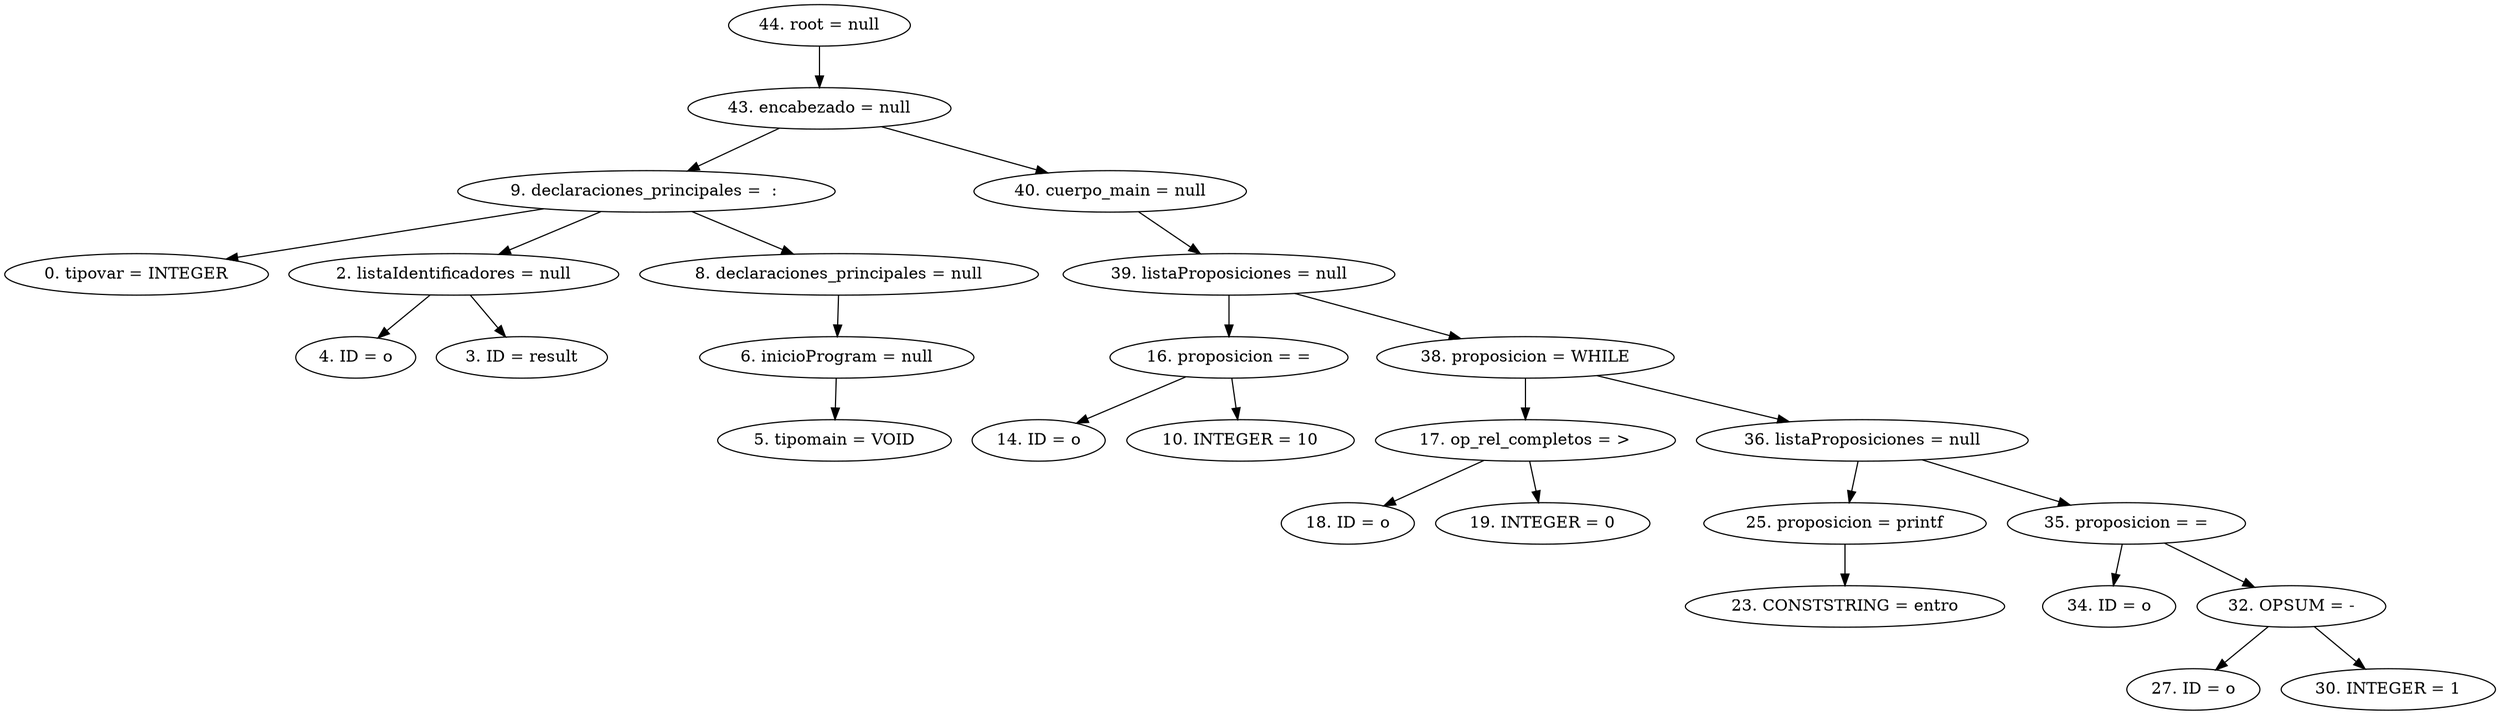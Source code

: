 digraph G {
"44. root = null"->"43. encabezado = null"
"43. encabezado = null"->"9. declaraciones_principales =  : "
"9. declaraciones_principales =  : "->"0. tipovar = INTEGER"
"9. declaraciones_principales =  : "->"2. listaIdentificadores = null"
"2. listaIdentificadores = null"->"4. ID = o"
"2. listaIdentificadores = null"->"3. ID = result"
"9. declaraciones_principales =  : "->"8. declaraciones_principales = null"
"8. declaraciones_principales = null"->"6. inicioProgram = null"
"6. inicioProgram = null"->"5. tipomain = VOID"
"43. encabezado = null"->"40. cuerpo_main = null"
"40. cuerpo_main = null"->"39. listaProposiciones = null"
"39. listaProposiciones = null"->"16. proposicion = ="
"16. proposicion = ="->"14. ID = o"
"16. proposicion = ="->"10. INTEGER = 10"
"39. listaProposiciones = null"->"38. proposicion = WHILE"
"38. proposicion = WHILE"->"17. op_rel_completos = >"
"17. op_rel_completos = >"->"18. ID = o"
"17. op_rel_completos = >"->"19. INTEGER = 0"
"38. proposicion = WHILE"->"36. listaProposiciones = null"
"36. listaProposiciones = null"->"25. proposicion = printf"
"25. proposicion = printf"->"23. CONSTSTRING = entro"
"36. listaProposiciones = null"->"35. proposicion = ="
"35. proposicion = ="->"34. ID = o"
"35. proposicion = ="->"32. OPSUM = -"
"32. OPSUM = -"->"27. ID = o"
"32. OPSUM = -"->"30. INTEGER = 1"


}
